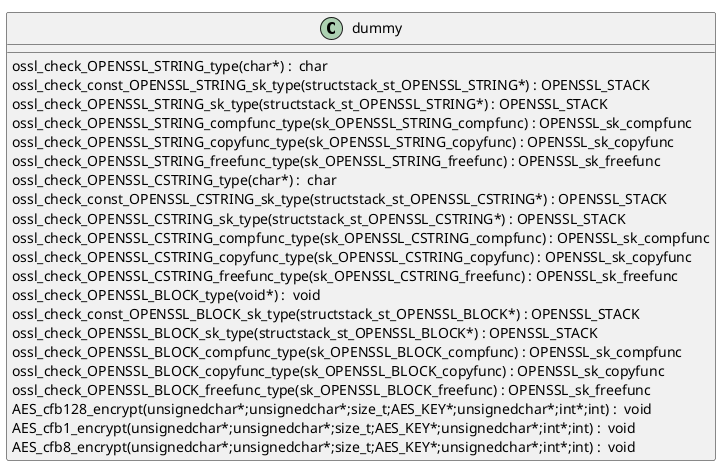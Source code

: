 @startuml
!pragma layout smetana
class dummy {
ossl_check_OPENSSL_STRING_type(char*) :  char  [[[./../../.././qc/crypto/aes/aes_cfb.c.html#531]]]
ossl_check_const_OPENSSL_STRING_sk_type(structstack_st_OPENSSL_STRING*) : OPENSSL_STACK [[[./../../.././qc/crypto/aes/aes_cfb.c.html#531]]]
ossl_check_OPENSSL_STRING_sk_type(structstack_st_OPENSSL_STRING*) : OPENSSL_STACK [[[./../../.././qc/crypto/aes/aes_cfb.c.html#531]]]
ossl_check_OPENSSL_STRING_compfunc_type(sk_OPENSSL_STRING_compfunc) : OPENSSL_sk_compfunc [[[./../../.././qc/crypto/aes/aes_cfb.c.html#531]]]
ossl_check_OPENSSL_STRING_copyfunc_type(sk_OPENSSL_STRING_copyfunc) : OPENSSL_sk_copyfunc [[[./../../.././qc/crypto/aes/aes_cfb.c.html#531]]]
ossl_check_OPENSSL_STRING_freefunc_type(sk_OPENSSL_STRING_freefunc) : OPENSSL_sk_freefunc [[[./../../.././qc/crypto/aes/aes_cfb.c.html#531]]]
ossl_check_OPENSSL_CSTRING_type(char*) :  char  [[[./../../.././qc/crypto/aes/aes_cfb.c.html#533]]]
ossl_check_const_OPENSSL_CSTRING_sk_type(structstack_st_OPENSSL_CSTRING*) : OPENSSL_STACK [[[./../../.././qc/crypto/aes/aes_cfb.c.html#533]]]
ossl_check_OPENSSL_CSTRING_sk_type(structstack_st_OPENSSL_CSTRING*) : OPENSSL_STACK [[[./../../.././qc/crypto/aes/aes_cfb.c.html#533]]]
ossl_check_OPENSSL_CSTRING_compfunc_type(sk_OPENSSL_CSTRING_compfunc) : OPENSSL_sk_compfunc [[[./../../.././qc/crypto/aes/aes_cfb.c.html#533]]]
ossl_check_OPENSSL_CSTRING_copyfunc_type(sk_OPENSSL_CSTRING_copyfunc) : OPENSSL_sk_copyfunc [[[./../../.././qc/crypto/aes/aes_cfb.c.html#533]]]
ossl_check_OPENSSL_CSTRING_freefunc_type(sk_OPENSSL_CSTRING_freefunc) : OPENSSL_sk_freefunc [[[./../../.././qc/crypto/aes/aes_cfb.c.html#533]]]
ossl_check_OPENSSL_BLOCK_type(void*) :  void  [[[./../../.././qc/crypto/aes/aes_cfb.c.html#536]]]
ossl_check_const_OPENSSL_BLOCK_sk_type(structstack_st_OPENSSL_BLOCK*) : OPENSSL_STACK [[[./../../.././qc/crypto/aes/aes_cfb.c.html#536]]]
ossl_check_OPENSSL_BLOCK_sk_type(structstack_st_OPENSSL_BLOCK*) : OPENSSL_STACK [[[./../../.././qc/crypto/aes/aes_cfb.c.html#536]]]
ossl_check_OPENSSL_BLOCK_compfunc_type(sk_OPENSSL_BLOCK_compfunc) : OPENSSL_sk_compfunc [[[./../../.././qc/crypto/aes/aes_cfb.c.html#536]]]
ossl_check_OPENSSL_BLOCK_copyfunc_type(sk_OPENSSL_BLOCK_copyfunc) : OPENSSL_sk_copyfunc [[[./../../.././qc/crypto/aes/aes_cfb.c.html#536]]]
ossl_check_OPENSSL_BLOCK_freefunc_type(sk_OPENSSL_BLOCK_freefunc) : OPENSSL_sk_freefunc [[[./../../.././qc/crypto/aes/aes_cfb.c.html#536]]]
AES_cfb128_encrypt(unsignedchar*;unsignedchar*;size_t;AES_KEY*;unsignedchar*;int*;int) :  void  [[[./../../.././qc/crypto/aes/aes_cfb.c.html#920]]]
AES_cfb1_encrypt(unsignedchar*;unsignedchar*;size_t;AES_KEY*;unsignedchar*;int*;int) :  void  [[[./../../.././qc/crypto/aes/aes_cfb.c.html#930]]]
AES_cfb8_encrypt(unsignedchar*;unsignedchar*;size_t;AES_KEY*;unsignedchar*;int*;int) :  void  [[[./../../.././qc/crypto/aes/aes_cfb.c.html#938]]]
} 
@enduml
